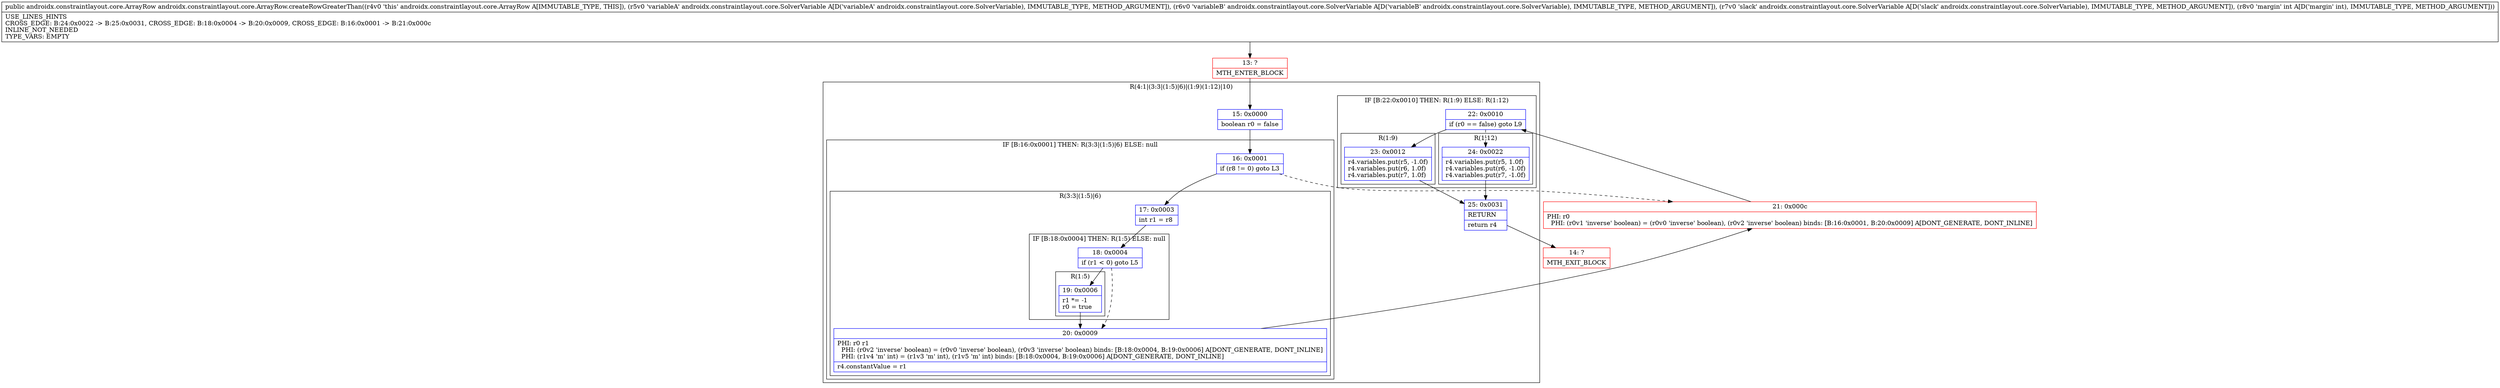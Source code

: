 digraph "CFG forandroidx.constraintlayout.core.ArrayRow.createRowGreaterThan(Landroidx\/constraintlayout\/core\/SolverVariable;Landroidx\/constraintlayout\/core\/SolverVariable;Landroidx\/constraintlayout\/core\/SolverVariable;I)Landroidx\/constraintlayout\/core\/ArrayRow;" {
subgraph cluster_Region_1840192582 {
label = "R(4:1|(3:3|(1:5)|6)|(1:9)(1:12)|10)";
node [shape=record,color=blue];
Node_15 [shape=record,label="{15\:\ 0x0000|boolean r0 = false\l}"];
subgraph cluster_IfRegion_774466595 {
label = "IF [B:16:0x0001] THEN: R(3:3|(1:5)|6) ELSE: null";
node [shape=record,color=blue];
Node_16 [shape=record,label="{16\:\ 0x0001|if (r8 != 0) goto L3\l}"];
subgraph cluster_Region_1969561545 {
label = "R(3:3|(1:5)|6)";
node [shape=record,color=blue];
Node_17 [shape=record,label="{17\:\ 0x0003|int r1 = r8\l}"];
subgraph cluster_IfRegion_1623027727 {
label = "IF [B:18:0x0004] THEN: R(1:5) ELSE: null";
node [shape=record,color=blue];
Node_18 [shape=record,label="{18\:\ 0x0004|if (r1 \< 0) goto L5\l}"];
subgraph cluster_Region_1785705969 {
label = "R(1:5)";
node [shape=record,color=blue];
Node_19 [shape=record,label="{19\:\ 0x0006|r1 *= \-1\lr0 = true\l}"];
}
}
Node_20 [shape=record,label="{20\:\ 0x0009|PHI: r0 r1 \l  PHI: (r0v2 'inverse' boolean) = (r0v0 'inverse' boolean), (r0v3 'inverse' boolean) binds: [B:18:0x0004, B:19:0x0006] A[DONT_GENERATE, DONT_INLINE]\l  PHI: (r1v4 'm' int) = (r1v3 'm' int), (r1v5 'm' int) binds: [B:18:0x0004, B:19:0x0006] A[DONT_GENERATE, DONT_INLINE]\l|r4.constantValue = r1\l}"];
}
}
subgraph cluster_IfRegion_361206009 {
label = "IF [B:22:0x0010] THEN: R(1:9) ELSE: R(1:12)";
node [shape=record,color=blue];
Node_22 [shape=record,label="{22\:\ 0x0010|if (r0 == false) goto L9\l}"];
subgraph cluster_Region_1416880622 {
label = "R(1:9)";
node [shape=record,color=blue];
Node_23 [shape=record,label="{23\:\ 0x0012|r4.variables.put(r5, \-1.0f)\lr4.variables.put(r6, 1.0f)\lr4.variables.put(r7, 1.0f)\l}"];
}
subgraph cluster_Region_1381446330 {
label = "R(1:12)";
node [shape=record,color=blue];
Node_24 [shape=record,label="{24\:\ 0x0022|r4.variables.put(r5, 1.0f)\lr4.variables.put(r6, \-1.0f)\lr4.variables.put(r7, \-1.0f)\l}"];
}
}
Node_25 [shape=record,label="{25\:\ 0x0031|RETURN\l|return r4\l}"];
}
Node_13 [shape=record,color=red,label="{13\:\ ?|MTH_ENTER_BLOCK\l}"];
Node_21 [shape=record,color=red,label="{21\:\ 0x000c|PHI: r0 \l  PHI: (r0v1 'inverse' boolean) = (r0v0 'inverse' boolean), (r0v2 'inverse' boolean) binds: [B:16:0x0001, B:20:0x0009] A[DONT_GENERATE, DONT_INLINE]\l}"];
Node_14 [shape=record,color=red,label="{14\:\ ?|MTH_EXIT_BLOCK\l}"];
MethodNode[shape=record,label="{public androidx.constraintlayout.core.ArrayRow androidx.constraintlayout.core.ArrayRow.createRowGreaterThan((r4v0 'this' androidx.constraintlayout.core.ArrayRow A[IMMUTABLE_TYPE, THIS]), (r5v0 'variableA' androidx.constraintlayout.core.SolverVariable A[D('variableA' androidx.constraintlayout.core.SolverVariable), IMMUTABLE_TYPE, METHOD_ARGUMENT]), (r6v0 'variableB' androidx.constraintlayout.core.SolverVariable A[D('variableB' androidx.constraintlayout.core.SolverVariable), IMMUTABLE_TYPE, METHOD_ARGUMENT]), (r7v0 'slack' androidx.constraintlayout.core.SolverVariable A[D('slack' androidx.constraintlayout.core.SolverVariable), IMMUTABLE_TYPE, METHOD_ARGUMENT]), (r8v0 'margin' int A[D('margin' int), IMMUTABLE_TYPE, METHOD_ARGUMENT]))  | USE_LINES_HINTS\lCROSS_EDGE: B:24:0x0022 \-\> B:25:0x0031, CROSS_EDGE: B:18:0x0004 \-\> B:20:0x0009, CROSS_EDGE: B:16:0x0001 \-\> B:21:0x000c\lINLINE_NOT_NEEDED\lTYPE_VARS: EMPTY\l}"];
MethodNode -> Node_13;Node_15 -> Node_16;
Node_16 -> Node_17;
Node_16 -> Node_21[style=dashed];
Node_17 -> Node_18;
Node_18 -> Node_19;
Node_18 -> Node_20[style=dashed];
Node_19 -> Node_20;
Node_20 -> Node_21;
Node_22 -> Node_23;
Node_22 -> Node_24[style=dashed];
Node_23 -> Node_25;
Node_24 -> Node_25;
Node_25 -> Node_14;
Node_13 -> Node_15;
Node_21 -> Node_22;
}

